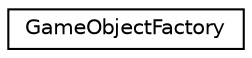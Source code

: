 digraph "Graphical Class Hierarchy"
{
  edge [fontname="Helvetica",fontsize="10",labelfontname="Helvetica",labelfontsize="10"];
  node [fontname="Helvetica",fontsize="10",shape=record];
  rankdir="LR";
  Node1 [label="GameObjectFactory",height=0.2,width=0.4,color="black", fillcolor="white", style="filled",URL="$classGameObjectFactory.html"];
}

